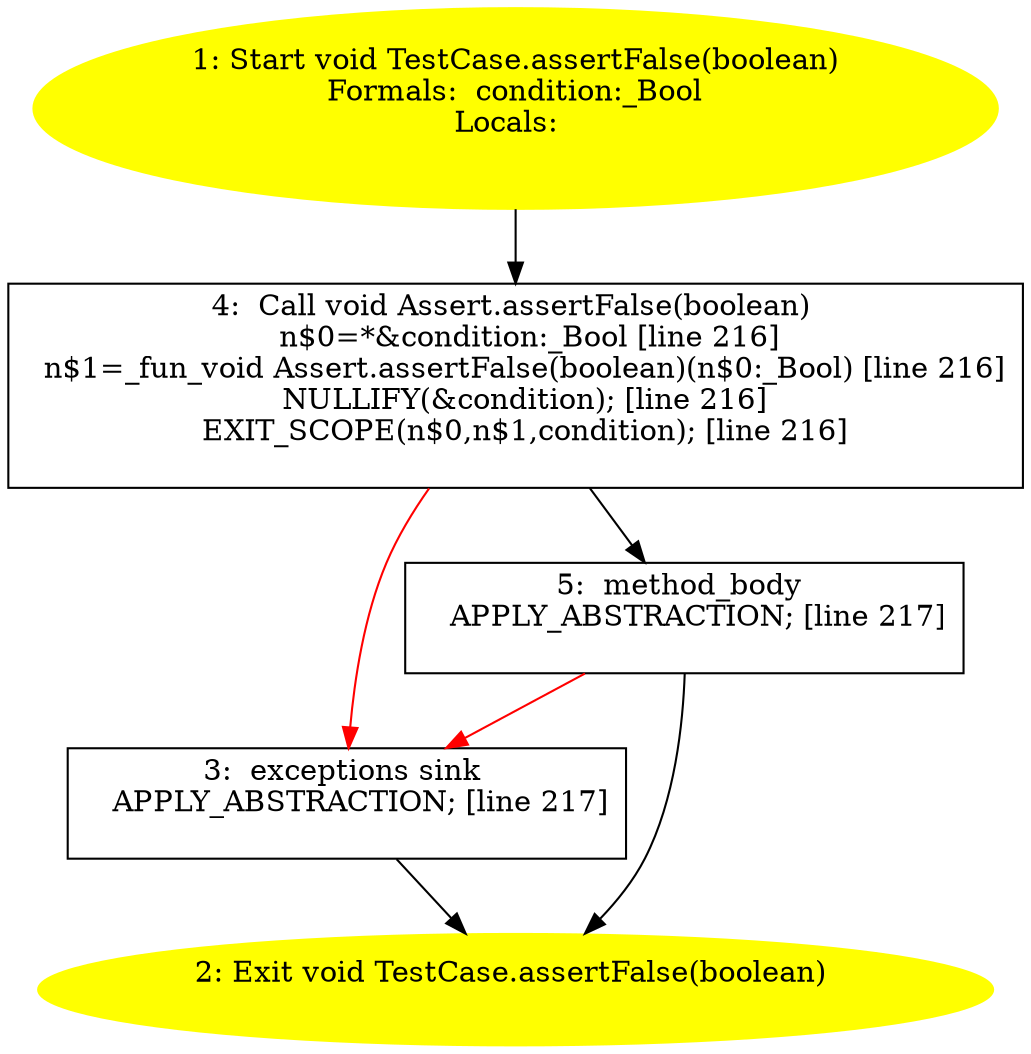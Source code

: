 /* @generated */
digraph cfg {
"junit.framework.TestCase.assertFalse(boolean):void.642cc1c3b7001e6fd361689841945202_1" [label="1: Start void TestCase.assertFalse(boolean)\nFormals:  condition:_Bool\nLocals:  \n  " color=yellow style=filled]
	

	 "junit.framework.TestCase.assertFalse(boolean):void.642cc1c3b7001e6fd361689841945202_1" -> "junit.framework.TestCase.assertFalse(boolean):void.642cc1c3b7001e6fd361689841945202_4" ;
"junit.framework.TestCase.assertFalse(boolean):void.642cc1c3b7001e6fd361689841945202_2" [label="2: Exit void TestCase.assertFalse(boolean) \n  " color=yellow style=filled]
	

"junit.framework.TestCase.assertFalse(boolean):void.642cc1c3b7001e6fd361689841945202_3" [label="3:  exceptions sink \n   APPLY_ABSTRACTION; [line 217]\n " shape="box"]
	

	 "junit.framework.TestCase.assertFalse(boolean):void.642cc1c3b7001e6fd361689841945202_3" -> "junit.framework.TestCase.assertFalse(boolean):void.642cc1c3b7001e6fd361689841945202_2" ;
"junit.framework.TestCase.assertFalse(boolean):void.642cc1c3b7001e6fd361689841945202_4" [label="4:  Call void Assert.assertFalse(boolean) \n   n$0=*&condition:_Bool [line 216]\n  n$1=_fun_void Assert.assertFalse(boolean)(n$0:_Bool) [line 216]\n  NULLIFY(&condition); [line 216]\n  EXIT_SCOPE(n$0,n$1,condition); [line 216]\n " shape="box"]
	

	 "junit.framework.TestCase.assertFalse(boolean):void.642cc1c3b7001e6fd361689841945202_4" -> "junit.framework.TestCase.assertFalse(boolean):void.642cc1c3b7001e6fd361689841945202_5" ;
	 "junit.framework.TestCase.assertFalse(boolean):void.642cc1c3b7001e6fd361689841945202_4" -> "junit.framework.TestCase.assertFalse(boolean):void.642cc1c3b7001e6fd361689841945202_3" [color="red" ];
"junit.framework.TestCase.assertFalse(boolean):void.642cc1c3b7001e6fd361689841945202_5" [label="5:  method_body \n   APPLY_ABSTRACTION; [line 217]\n " shape="box"]
	

	 "junit.framework.TestCase.assertFalse(boolean):void.642cc1c3b7001e6fd361689841945202_5" -> "junit.framework.TestCase.assertFalse(boolean):void.642cc1c3b7001e6fd361689841945202_2" ;
	 "junit.framework.TestCase.assertFalse(boolean):void.642cc1c3b7001e6fd361689841945202_5" -> "junit.framework.TestCase.assertFalse(boolean):void.642cc1c3b7001e6fd361689841945202_3" [color="red" ];
}
